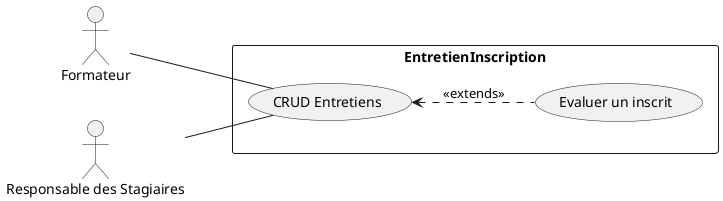 @startuml Sprint_3
left to right direction
actor "Formateur" as fr
actor "Responsable des Stagiaires" as rs
rectangle EntretienInscription {
  usecase "CRUD Entretiens" as UC1
  usecase "Evaluer un inscrit" as UC2
}

fr -- UC1

rs -- UC1

UC1 <.. UC2 : <<extends>>
@enduml
